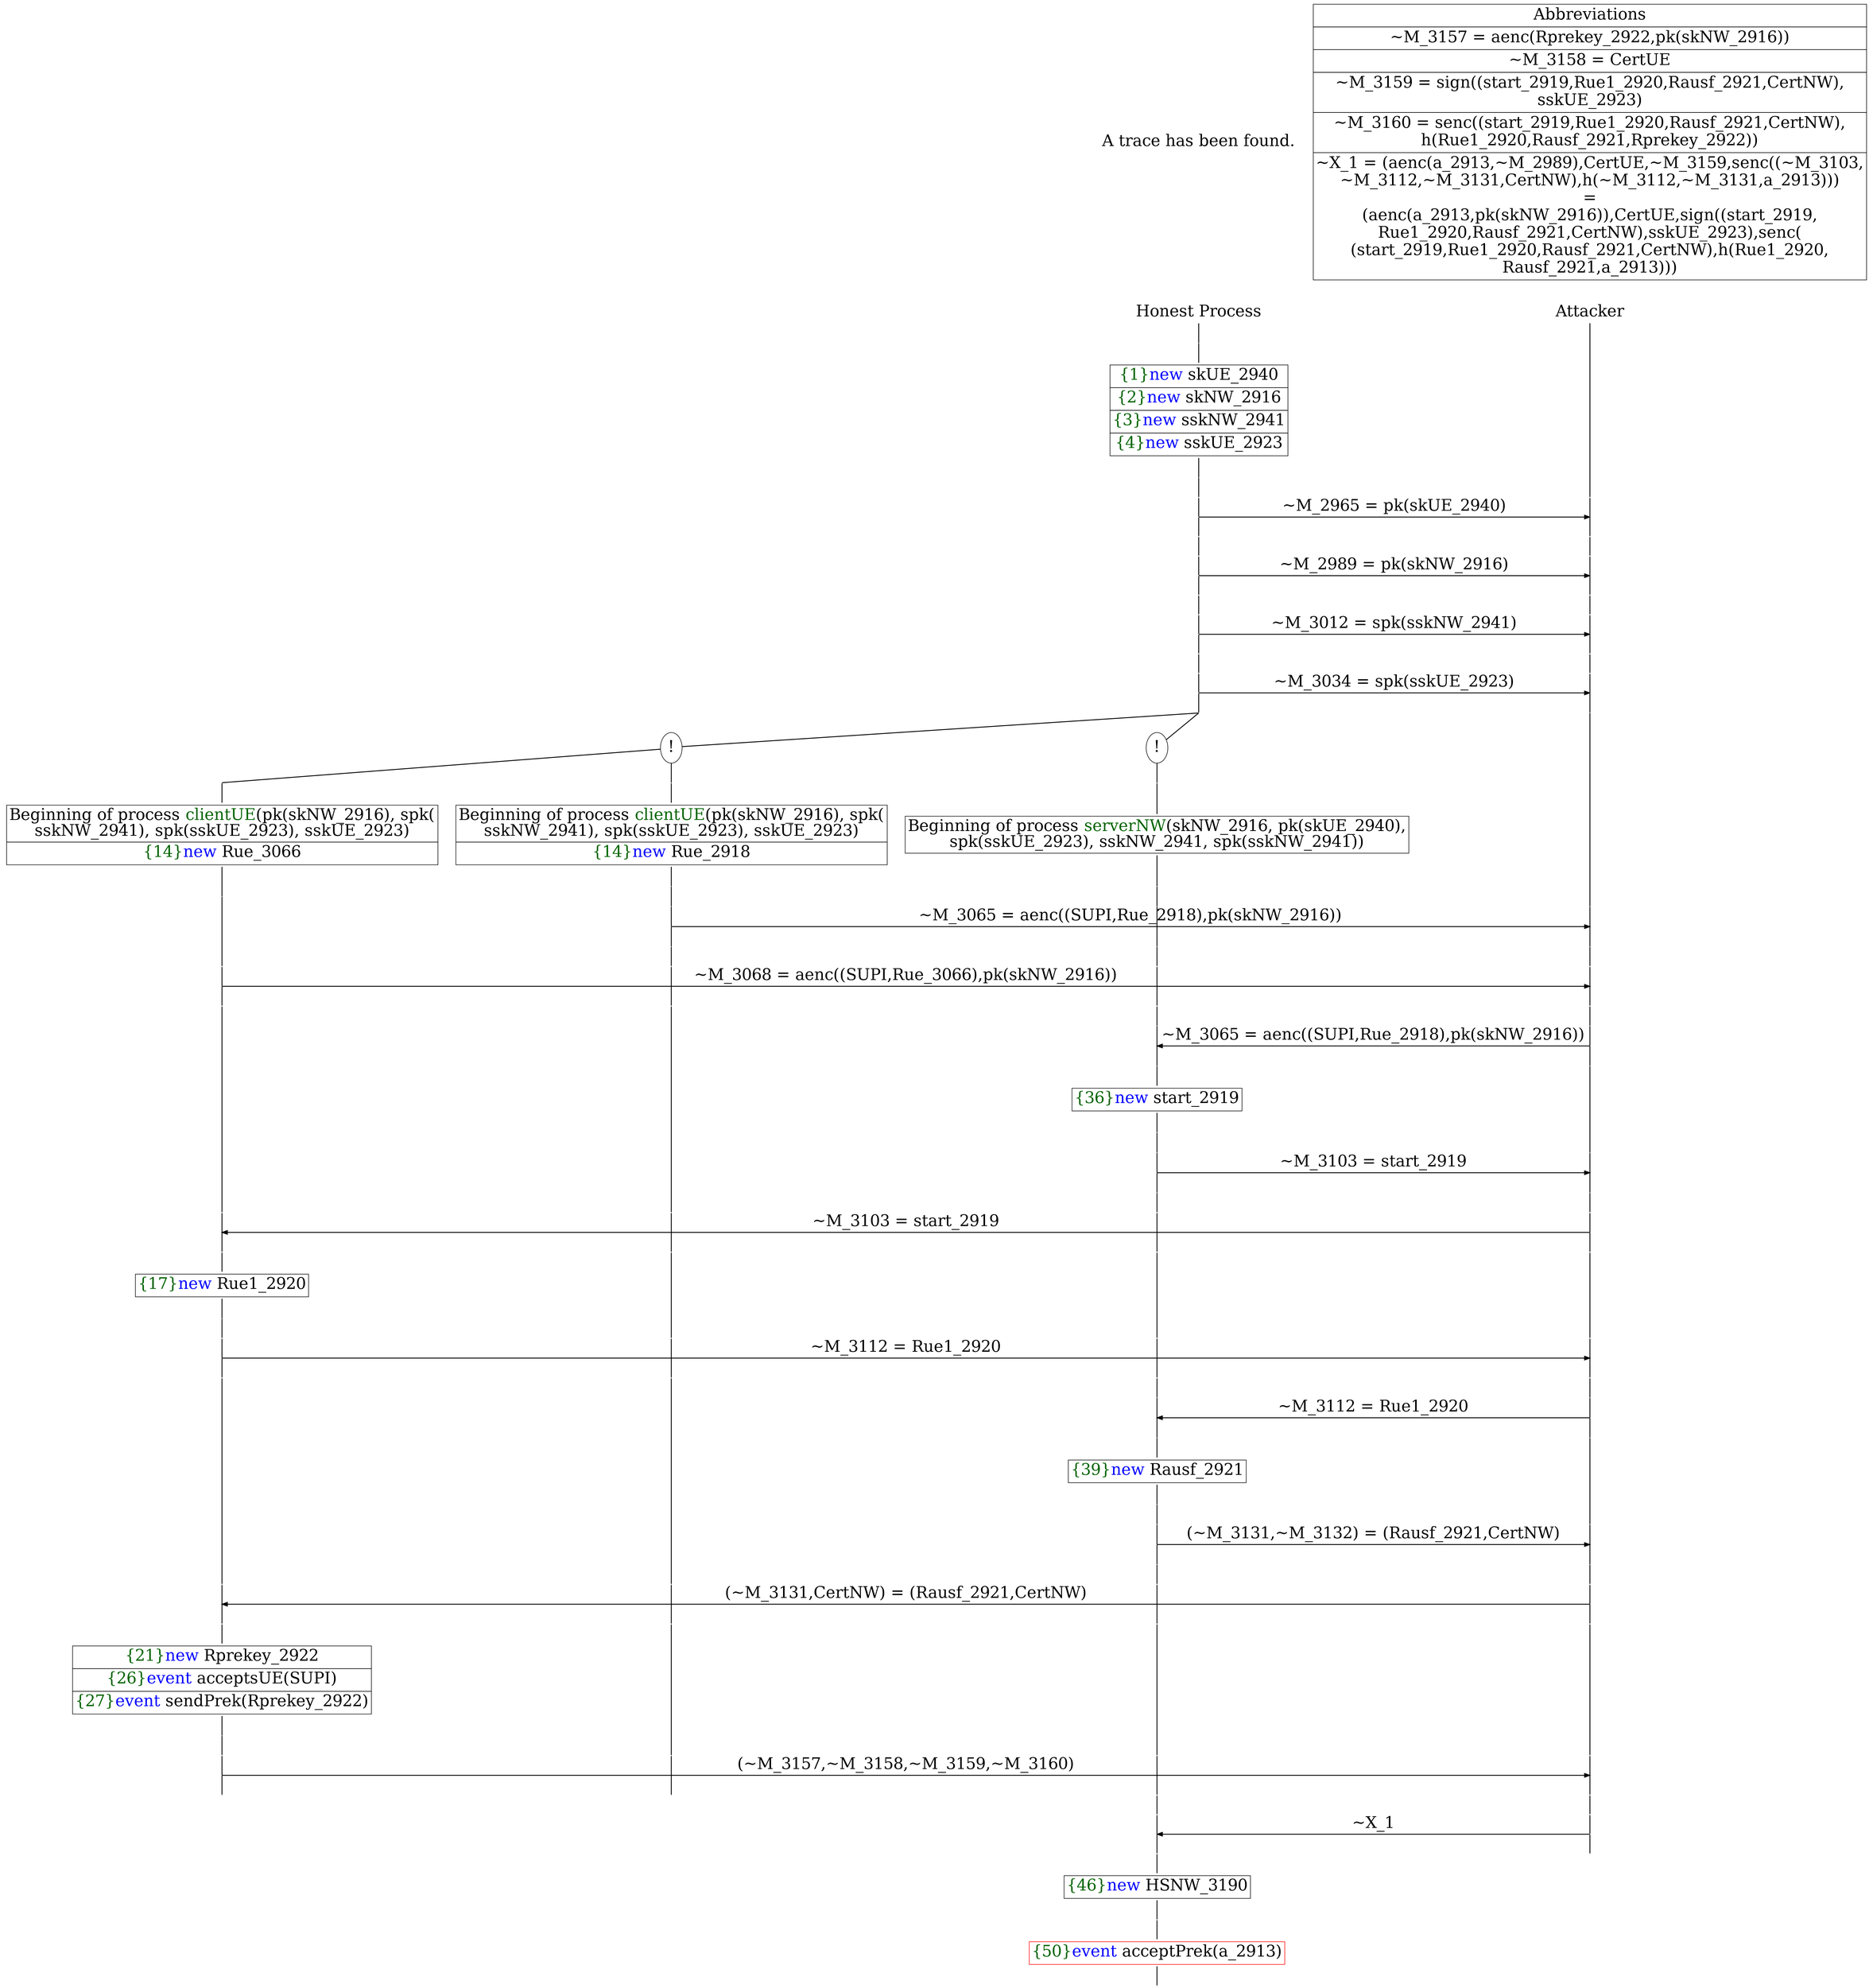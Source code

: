 digraph {
graph [ordering = out]
edge [arrowhead = none, penwidth = 1.6, fontsize = 30]
node [shape = point, width = 0, height = 0, fontsize = 30]
Trace [label = <A trace has been found.<br/>
>, shape = plaintext]
P0__0 [label = "Honest Process", shape = plaintext]
P__0 [label = "Attacker", shape = plaintext]
Trace -> P0__0 [label = "", style = invisible, weight = 100]{rank = same; P0__0 P__0}
P0__0 -> P0__1 [label = <>, weight = 100]
P0__1 -> P0__2 [label = <>, weight = 100]
P0__2 [shape = plaintext, label = <<TABLE BORDER="0" CELLBORDER="1" CELLSPACING="0" CELLPADDING="4"> <TR><TD><FONT COLOR="darkgreen">{1}</FONT><FONT COLOR="blue">new </FONT>skUE_2940</TD></TR><TR><TD><FONT COLOR="darkgreen">{2}</FONT><FONT COLOR="blue">new </FONT>skNW_2916</TD></TR><TR><TD><FONT COLOR="darkgreen">{3}</FONT><FONT COLOR="blue">new </FONT>sskNW_2941</TD></TR><TR><TD><FONT COLOR="darkgreen">{4}</FONT><FONT COLOR="blue">new </FONT>sskUE_2923</TD></TR></TABLE>>]
P0__2 -> P0__3 [label = <>, weight = 100]
P0__3 -> P0__4 [label = <>, weight = 100]
P__0 -> P__1 [label = <>, weight = 100]
{rank = same; P__1 P0__4}
P0__4 -> P0__5 [label = <>, weight = 100]
P__1 -> P__2 [label = <>, weight = 100]
{rank = same; P__2 P0__5}
P0__5 -> P__2 [label = <~M_2965 = pk(skUE_2940)>, arrowhead = normal]
P0__5 -> P0__6 [label = <>, weight = 100]
P__2 -> P__3 [label = <>, weight = 100]
{rank = same; P__3 P0__6}
P0__6 -> P0__7 [label = <>, weight = 100]
P__3 -> P__4 [label = <>, weight = 100]
{rank = same; P__4 P0__7}
P0__7 -> P0__8 [label = <>, weight = 100]
P__4 -> P__5 [label = <>, weight = 100]
{rank = same; P__5 P0__8}
P0__8 -> P__5 [label = <~M_2989 = pk(skNW_2916)>, arrowhead = normal]
P0__8 -> P0__9 [label = <>, weight = 100]
P__5 -> P__6 [label = <>, weight = 100]
{rank = same; P__6 P0__9}
P0__9 -> P0__10 [label = <>, weight = 100]
P__6 -> P__7 [label = <>, weight = 100]
{rank = same; P__7 P0__10}
P0__10 -> P0__11 [label = <>, weight = 100]
P__7 -> P__8 [label = <>, weight = 100]
{rank = same; P__8 P0__11}
P0__11 -> P__8 [label = <~M_3012 = spk(sskNW_2941)>, arrowhead = normal]
P0__11 -> P0__12 [label = <>, weight = 100]
P__8 -> P__9 [label = <>, weight = 100]
{rank = same; P__9 P0__12}
P0__12 -> P0__13 [label = <>, weight = 100]
P__9 -> P__10 [label = <>, weight = 100]
{rank = same; P__10 P0__13}
P0__13 -> P0__14 [label = <>, weight = 100]
P__10 -> P__11 [label = <>, weight = 100]
{rank = same; P__11 P0__14}
P0__14 -> P__11 [label = <~M_3034 = spk(sskUE_2923)>, arrowhead = normal]
P0__14 -> P0__15 [label = <>, weight = 100]
P__11 -> P__12 [label = <>, weight = 100]
{rank = same; P__12 P0__15}
/*RPar */
P0__15 -> P0_1__15 [label = <>]
P0__15 -> P0_0__15 [label = <>]
P0__15 [label = "", fixedsize = false, width = 0, height = 0, shape = none]
{rank = same; P0_0__15 P0_1__15}
P0_0__15 [label = "!", shape = ellipse]
P0_0_0__15 [label = "", fixedsize = false, width = 0, height = 0, shape = none]
P0_0__15 -> P0_0_0__15 [label = <>, weight = 100]
P0_0_0__15 -> P0_0_0__16 [label = <>, weight = 100]
P0_0_0__16 [shape = plaintext, label = <<TABLE BORDER="0" CELLBORDER="1" CELLSPACING="0" CELLPADDING="4"> <TR><TD>Beginning of process <FONT COLOR="darkgreen">serverNW</FONT>(skNW_2916, pk(skUE_2940),<br/>
spk(sskUE_2923), sskNW_2941, spk(sskNW_2941))</TD></TR></TABLE>>]
P0_0_0__16 -> P0_0_0__17 [label = <>, weight = 100]
P0_1__15 [label = "!", shape = ellipse]
{rank = same; P0_1_1__15 P0_1_0__15}
P0_1_1__15 [label = "", fixedsize = false, width = 0, height = 0, shape = none]
P0_1__15 -> P0_1_1__15 [label = <>]
P0_1_0__15 [label = "", fixedsize = false, width = 0, height = 0, shape = none]
P0_1__15 -> P0_1_0__15 [label = <>]
P0_1_0__15 -> P0_1_0__16 [label = <>, weight = 100]
P0_1_0__16 [shape = plaintext, label = <<TABLE BORDER="0" CELLBORDER="1" CELLSPACING="0" CELLPADDING="4"> <TR><TD>Beginning of process <FONT COLOR="darkgreen">clientUE</FONT>(pk(skNW_2916), spk(<br/>
sskNW_2941), spk(sskUE_2923), sskUE_2923)</TD></TR><TR><TD><FONT COLOR="darkgreen">{14}</FONT><FONT COLOR="blue">new </FONT>Rue_2918</TD></TR></TABLE>>]
P0_1_0__16 -> P0_1_0__17 [label = <>, weight = 100]
P0_1_0__17 -> P0_1_0__18 [label = <>, weight = 100]
P0_0_0__17 -> P0_0_0__18 [label = <>, weight = 100]
P__12 -> P__13 [label = <>, weight = 100]
{rank = same; P__13 P0_0_0__18 P0_1_0__18}
P0_1_0__18 -> P0_1_0__19 [label = <>, weight = 100]
P__13 -> P__14 [label = <>, weight = 100]
{rank = same; P__14 P0_1_0__19}
P0_1_0__19 -> P__14 [label = <~M_3065 = aenc((SUPI,Rue_2918),pk(skNW_2916))>, arrowhead = normal]
P0_1_0__19 -> P0_1_0__20 [label = <>, weight = 100]
P0_0_0__18 -> P0_0_0__19 [label = <>, weight = 100]
P__14 -> P__15 [label = <>, weight = 100]
{rank = same; P__15 P0_0_0__19 P0_1_0__20}
P0_1_1__15 -> P0_1_1__16 [label = <>, weight = 100]
P0_1_1__16 [shape = plaintext, label = <<TABLE BORDER="0" CELLBORDER="1" CELLSPACING="0" CELLPADDING="4"> <TR><TD>Beginning of process <FONT COLOR="darkgreen">clientUE</FONT>(pk(skNW_2916), spk(<br/>
sskNW_2941), spk(sskUE_2923), sskUE_2923)</TD></TR><TR><TD><FONT COLOR="darkgreen">{14}</FONT><FONT COLOR="blue">new </FONT>Rue_3066</TD></TR></TABLE>>]
P0_1_1__16 -> P0_1_1__17 [label = <>, weight = 100]
P0_1_1__17 -> P0_1_1__18 [label = <>, weight = 100]
P0_1_0__20 -> P0_1_0__21 [label = <>, weight = 100]
P0_0_0__19 -> P0_0_0__20 [label = <>, weight = 100]
P__15 -> P__16 [label = <>, weight = 100]
{rank = same; P__16 P0_0_0__20 P0_1_0__21 P0_1_1__18}
P0_1_1__18 -> P0_1_1__19 [label = <>, weight = 100]
P__16 -> P__17 [label = <>, weight = 100]
{rank = same; P__17 P0_1_1__19}
P0_1_1__19 -> P__17 [label = <~M_3068 = aenc((SUPI,Rue_3066),pk(skNW_2916))>, arrowhead = normal]
P0_1_1__19 -> P0_1_1__20 [label = <>, weight = 100]
P0_1_0__21 -> P0_1_0__22 [label = <>, weight = 100]
P0_0_0__20 -> P0_0_0__21 [label = <>, weight = 100]
P__17 -> P__18 [label = <>, weight = 100]
{rank = same; P__18 P0_0_0__21 P0_1_0__22 P0_1_1__20}
P0_0_0__21 -> P0_0_0__22 [label = <>, weight = 100]
P__18 -> P__19 [label = <>, weight = 100]
{rank = same; P__19 P0_0_0__22}
P0_0_0__22 -> P0_0_0__23 [label = <>, weight = 100]
P__19 -> P__20 [label = <>, weight = 100]
{rank = same; P__20 P0_0_0__23}
P0_0_0__23 -> P__20 [label = <~M_3065 = aenc((SUPI,Rue_2918),pk(skNW_2916))>, dir = back, arrowhead = normal]
P0_0_0__23 -> P0_0_0__24 [label = <>, weight = 100]
P__20 -> P__21 [label = <>, weight = 100]
{rank = same; P__21 P0_0_0__24}
P0_0_0__24 -> P0_0_0__25 [label = <>, weight = 100]
P0_0_0__25 [shape = plaintext, label = <<TABLE BORDER="0" CELLBORDER="1" CELLSPACING="0" CELLPADDING="4"> <TR><TD><FONT COLOR="darkgreen">{36}</FONT><FONT COLOR="blue">new </FONT>start_2919</TD></TR></TABLE>>]
P0_0_0__25 -> P0_0_0__26 [label = <>, weight = 100]
P0_0_0__26 -> P0_0_0__27 [label = <>, weight = 100]
P__21 -> P__22 [label = <>, weight = 100]
{rank = same; P__22 P0_0_0__27}
P0_0_0__27 -> P0_0_0__28 [label = <>, weight = 100]
P__22 -> P__23 [label = <>, weight = 100]
{rank = same; P__23 P0_0_0__28}
P0_0_0__28 -> P__23 [label = <~M_3103 = start_2919>, arrowhead = normal]
P0_0_0__28 -> P0_0_0__29 [label = <>, weight = 100]
P__23 -> P__24 [label = <>, weight = 100]
{rank = same; P__24 P0_0_0__29}
P0_1_1__20 -> P0_1_1__21 [label = <>, weight = 100]
P0_1_0__22 -> P0_1_0__23 [label = <>, weight = 100]
P0_0_0__29 -> P0_0_0__30 [label = <>, weight = 100]
P__24 -> P__25 [label = <>, weight = 100]
{rank = same; P__25 P0_0_0__30 P0_1_0__23 P0_1_1__21}
P0_1_1__21 -> P0_1_1__22 [label = <>, weight = 100]
P__25 -> P__26 [label = <>, weight = 100]
{rank = same; P__26 P0_1_1__22}
P0_1_1__22 -> P__26 [label = <~M_3103 = start_2919>, dir = back, arrowhead = normal]
P0_1_1__22 -> P0_1_1__23 [label = <>, weight = 100]
P0_1_0__23 -> P0_1_0__24 [label = <>, weight = 100]
P0_0_0__30 -> P0_0_0__31 [label = <>, weight = 100]
P__26 -> P__27 [label = <>, weight = 100]
{rank = same; P__27 P0_0_0__31 P0_1_0__24 P0_1_1__23}
P0_1_1__23 -> P0_1_1__24 [label = <>, weight = 100]
P0_1_1__24 [shape = plaintext, label = <<TABLE BORDER="0" CELLBORDER="1" CELLSPACING="0" CELLPADDING="4"> <TR><TD><FONT COLOR="darkgreen">{17}</FONT><FONT COLOR="blue">new </FONT>Rue1_2920</TD></TR></TABLE>>]
P0_1_1__24 -> P0_1_1__25 [label = <>, weight = 100]
P0_1_1__25 -> P0_1_1__26 [label = <>, weight = 100]
P0_1_0__24 -> P0_1_0__25 [label = <>, weight = 100]
P0_0_0__31 -> P0_0_0__32 [label = <>, weight = 100]
P__27 -> P__28 [label = <>, weight = 100]
{rank = same; P__28 P0_0_0__32 P0_1_0__25 P0_1_1__26}
P0_1_1__26 -> P0_1_1__27 [label = <>, weight = 100]
P__28 -> P__29 [label = <>, weight = 100]
{rank = same; P__29 P0_1_1__27}
P0_1_1__27 -> P__29 [label = <~M_3112 = Rue1_2920>, arrowhead = normal]
P0_1_1__27 -> P0_1_1__28 [label = <>, weight = 100]
P0_1_0__25 -> P0_1_0__26 [label = <>, weight = 100]
P0_0_0__32 -> P0_0_0__33 [label = <>, weight = 100]
P__29 -> P__30 [label = <>, weight = 100]
{rank = same; P__30 P0_0_0__33 P0_1_0__26 P0_1_1__28}
P0_0_0__33 -> P0_0_0__34 [label = <>, weight = 100]
P__30 -> P__31 [label = <>, weight = 100]
{rank = same; P__31 P0_0_0__34}
P0_0_0__34 -> P0_0_0__35 [label = <>, weight = 100]
P__31 -> P__32 [label = <>, weight = 100]
{rank = same; P__32 P0_0_0__35}
P0_0_0__35 -> P__32 [label = <~M_3112 = Rue1_2920>, dir = back, arrowhead = normal]
P0_0_0__35 -> P0_0_0__36 [label = <>, weight = 100]
P__32 -> P__33 [label = <>, weight = 100]
{rank = same; P__33 P0_0_0__36}
P0_0_0__36 -> P0_0_0__37 [label = <>, weight = 100]
P0_0_0__37 [shape = plaintext, label = <<TABLE BORDER="0" CELLBORDER="1" CELLSPACING="0" CELLPADDING="4"> <TR><TD><FONT COLOR="darkgreen">{39}</FONT><FONT COLOR="blue">new </FONT>Rausf_2921</TD></TR></TABLE>>]
P0_0_0__37 -> P0_0_0__38 [label = <>, weight = 100]
P0_0_0__38 -> P0_0_0__39 [label = <>, weight = 100]
P__33 -> P__34 [label = <>, weight = 100]
{rank = same; P__34 P0_0_0__39}
P0_0_0__39 -> P0_0_0__40 [label = <>, weight = 100]
P__34 -> P__35 [label = <>, weight = 100]
{rank = same; P__35 P0_0_0__40}
P0_0_0__40 -> P__35 [label = <(~M_3131,~M_3132) = (Rausf_2921,CertNW)>, arrowhead = normal]
P0_0_0__40 -> P0_0_0__41 [label = <>, weight = 100]
P__35 -> P__36 [label = <>, weight = 100]
{rank = same; P__36 P0_0_0__41}
P0_1_1__28 -> P0_1_1__29 [label = <>, weight = 100]
P0_1_0__26 -> P0_1_0__27 [label = <>, weight = 100]
P0_0_0__41 -> P0_0_0__42 [label = <>, weight = 100]
P__36 -> P__37 [label = <>, weight = 100]
{rank = same; P__37 P0_0_0__42 P0_1_0__27 P0_1_1__29}
P0_1_1__29 -> P0_1_1__30 [label = <>, weight = 100]
P__37 -> P__38 [label = <>, weight = 100]
{rank = same; P__38 P0_1_1__30}
P0_1_1__30 -> P__38 [label = <(~M_3131,CertNW) = (Rausf_2921,CertNW)>, dir = back, arrowhead = normal]
P0_1_1__30 -> P0_1_1__31 [label = <>, weight = 100]
P0_1_0__27 -> P0_1_0__28 [label = <>, weight = 100]
P0_0_0__42 -> P0_0_0__43 [label = <>, weight = 100]
P__38 -> P__39 [label = <>, weight = 100]
{rank = same; P__39 P0_0_0__43 P0_1_0__28 P0_1_1__31}
P0_1_1__31 -> P0_1_1__32 [label = <>, weight = 100]
P0_1_1__32 [shape = plaintext, label = <<TABLE BORDER="0" CELLBORDER="1" CELLSPACING="0" CELLPADDING="4"> <TR><TD><FONT COLOR="darkgreen">{21}</FONT><FONT COLOR="blue">new </FONT>Rprekey_2922</TD></TR><TR><TD><FONT COLOR="darkgreen">{26}</FONT><FONT COLOR="blue">event</FONT> acceptsUE(SUPI)</TD></TR><TR><TD><FONT COLOR="darkgreen">{27}</FONT><FONT COLOR="blue">event</FONT> sendPrek(Rprekey_2922)</TD></TR></TABLE>>]
P0_1_1__32 -> P0_1_1__33 [label = <>, weight = 100]
P0_1_1__33 -> P0_1_1__34 [label = <>, weight = 100]
P0_1_0__28 -> P0_1_0__29 [label = <>, weight = 100]
P0_0_0__43 -> P0_0_0__44 [label = <>, weight = 100]
P__39 -> P__40 [label = <>, weight = 100]
{rank = same; P__40 P0_0_0__44 P0_1_0__29 P0_1_1__34}
P0_1_1__34 -> P0_1_1__35 [label = <>, weight = 100]
P__40 -> P__41 [label = <>, weight = 100]
{rank = same; P__41 P0_1_1__35}
P0_1_1__35 -> P__41 [label = <(~M_3157,~M_3158,~M_3159,~M_3160)>, arrowhead = normal]
P0_1_1__35 -> P0_1_1__36 [label = <>, weight = 100]
P0_1_0__29 -> P0_1_0__30 [label = <>, weight = 100]
P0_0_0__44 -> P0_0_0__45 [label = <>, weight = 100]
P__41 -> P__42 [label = <>, weight = 100]
{rank = same; P__42 P0_0_0__45 P0_1_0__30 P0_1_1__36}
P0_0_0__45 -> P0_0_0__46 [label = <>, weight = 100]
P__42 -> P__43 [label = <>, weight = 100]
{rank = same; P__43 P0_0_0__46}
P0_0_0__46 -> P0_0_0__47 [label = <>, weight = 100]
P__43 -> P__44 [label = <>, weight = 100]
{rank = same; P__44 P0_0_0__47}
P0_0_0__47 -> P__44 [label = <~X_1>, dir = back, arrowhead = normal]
P0_0_0__47 -> P0_0_0__48 [label = <>, weight = 100]
P__44 -> P__45 [label = <>, weight = 100]
{rank = same; P__45 P0_0_0__48}
P0_0_0__48 -> P0_0_0__49 [label = <>, weight = 100]
P0_0_0__49 [shape = plaintext, label = <<TABLE BORDER="0" CELLBORDER="1" CELLSPACING="0" CELLPADDING="4"> <TR><TD><FONT COLOR="darkgreen">{46}</FONT><FONT COLOR="blue">new </FONT>HSNW_3190</TD></TR></TABLE>>]
P0_0_0__49 -> P0_0_0__50 [label = <>, weight = 100]
P0_0_0__50 -> P0_0_0__51 [label = <>, weight = 100]
P0_0_0__51 [color = red, shape = plaintext, label = <<TABLE BORDER="0" CELLBORDER="1" CELLSPACING="0" CELLPADDING="4"> <TR><TD><FONT COLOR="darkgreen">{50}</FONT><FONT COLOR="blue">event</FONT> acceptPrek(a_2913)</TD></TR></TABLE>>]
P0_0_0__51 -> P0_0_0__52 [label = <>, weight = 100]
Abbrev [shape = plaintext, label = <<TABLE BORDER="0" CELLBORDER="1" CELLSPACING="0" CELLPADDING="4"><TR> <TD> Abbreviations </TD></TR><TR><TD>~M_3157 = aenc(Rprekey_2922,pk(skNW_2916))</TD></TR><TR><TD>~M_3158 = CertUE</TD></TR><TR><TD>~M_3159 = sign((start_2919,Rue1_2920,Rausf_2921,CertNW),<br/>
sskUE_2923)</TD></TR><TR><TD>~M_3160 = senc((start_2919,Rue1_2920,Rausf_2921,CertNW),<br/>
h(Rue1_2920,Rausf_2921,Rprekey_2922))</TD></TR><TR><TD>~X_1 = (aenc(a_2913,~M_2989),CertUE,~M_3159,senc((~M_3103,<br/>
~M_3112,~M_3131,CertNW),h(~M_3112,~M_3131,a_2913)))<br/>
=<br/>
(aenc(a_2913,pk(skNW_2916)),CertUE,sign((start_2919,<br/>
Rue1_2920,Rausf_2921,CertNW),sskUE_2923),senc(<br/>
(start_2919,Rue1_2920,Rausf_2921,CertNW),h(Rue1_2920,<br/>
Rausf_2921,a_2913)))</TD></TR></TABLE>>]Abbrev -> P__0 [style = invisible, weight =100]}